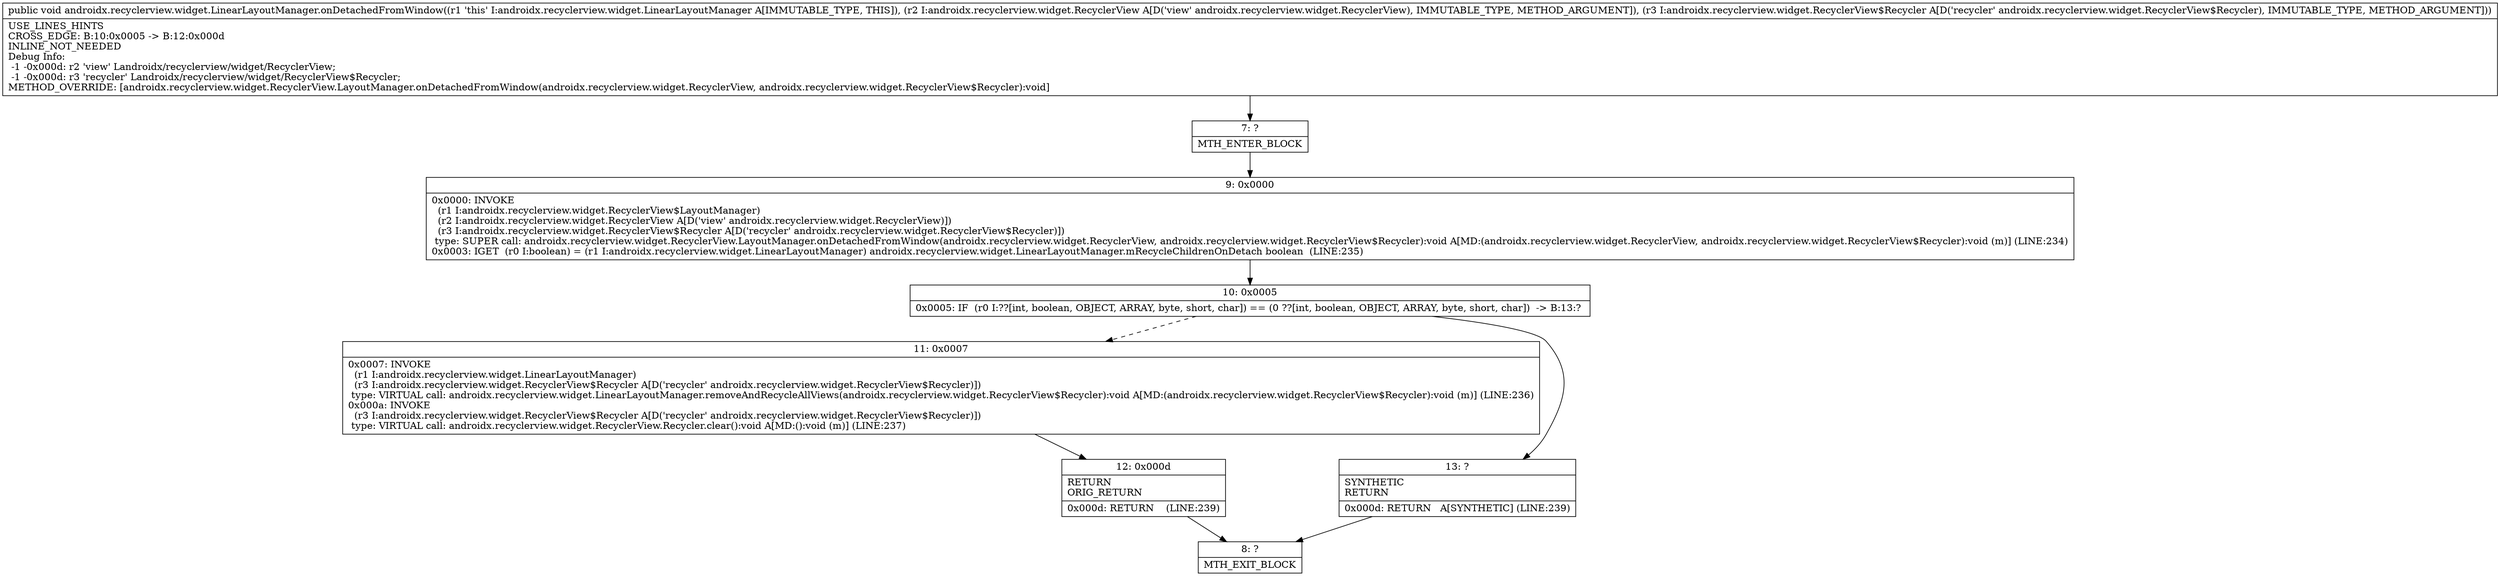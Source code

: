 digraph "CFG forandroidx.recyclerview.widget.LinearLayoutManager.onDetachedFromWindow(Landroidx\/recyclerview\/widget\/RecyclerView;Landroidx\/recyclerview\/widget\/RecyclerView$Recycler;)V" {
Node_7 [shape=record,label="{7\:\ ?|MTH_ENTER_BLOCK\l}"];
Node_9 [shape=record,label="{9\:\ 0x0000|0x0000: INVOKE  \l  (r1 I:androidx.recyclerview.widget.RecyclerView$LayoutManager)\l  (r2 I:androidx.recyclerview.widget.RecyclerView A[D('view' androidx.recyclerview.widget.RecyclerView)])\l  (r3 I:androidx.recyclerview.widget.RecyclerView$Recycler A[D('recycler' androidx.recyclerview.widget.RecyclerView$Recycler)])\l type: SUPER call: androidx.recyclerview.widget.RecyclerView.LayoutManager.onDetachedFromWindow(androidx.recyclerview.widget.RecyclerView, androidx.recyclerview.widget.RecyclerView$Recycler):void A[MD:(androidx.recyclerview.widget.RecyclerView, androidx.recyclerview.widget.RecyclerView$Recycler):void (m)] (LINE:234)\l0x0003: IGET  (r0 I:boolean) = (r1 I:androidx.recyclerview.widget.LinearLayoutManager) androidx.recyclerview.widget.LinearLayoutManager.mRecycleChildrenOnDetach boolean  (LINE:235)\l}"];
Node_10 [shape=record,label="{10\:\ 0x0005|0x0005: IF  (r0 I:??[int, boolean, OBJECT, ARRAY, byte, short, char]) == (0 ??[int, boolean, OBJECT, ARRAY, byte, short, char])  \-\> B:13:? \l}"];
Node_11 [shape=record,label="{11\:\ 0x0007|0x0007: INVOKE  \l  (r1 I:androidx.recyclerview.widget.LinearLayoutManager)\l  (r3 I:androidx.recyclerview.widget.RecyclerView$Recycler A[D('recycler' androidx.recyclerview.widget.RecyclerView$Recycler)])\l type: VIRTUAL call: androidx.recyclerview.widget.LinearLayoutManager.removeAndRecycleAllViews(androidx.recyclerview.widget.RecyclerView$Recycler):void A[MD:(androidx.recyclerview.widget.RecyclerView$Recycler):void (m)] (LINE:236)\l0x000a: INVOKE  \l  (r3 I:androidx.recyclerview.widget.RecyclerView$Recycler A[D('recycler' androidx.recyclerview.widget.RecyclerView$Recycler)])\l type: VIRTUAL call: androidx.recyclerview.widget.RecyclerView.Recycler.clear():void A[MD:():void (m)] (LINE:237)\l}"];
Node_12 [shape=record,label="{12\:\ 0x000d|RETURN\lORIG_RETURN\l|0x000d: RETURN    (LINE:239)\l}"];
Node_8 [shape=record,label="{8\:\ ?|MTH_EXIT_BLOCK\l}"];
Node_13 [shape=record,label="{13\:\ ?|SYNTHETIC\lRETURN\l|0x000d: RETURN   A[SYNTHETIC] (LINE:239)\l}"];
MethodNode[shape=record,label="{public void androidx.recyclerview.widget.LinearLayoutManager.onDetachedFromWindow((r1 'this' I:androidx.recyclerview.widget.LinearLayoutManager A[IMMUTABLE_TYPE, THIS]), (r2 I:androidx.recyclerview.widget.RecyclerView A[D('view' androidx.recyclerview.widget.RecyclerView), IMMUTABLE_TYPE, METHOD_ARGUMENT]), (r3 I:androidx.recyclerview.widget.RecyclerView$Recycler A[D('recycler' androidx.recyclerview.widget.RecyclerView$Recycler), IMMUTABLE_TYPE, METHOD_ARGUMENT]))  | USE_LINES_HINTS\lCROSS_EDGE: B:10:0x0005 \-\> B:12:0x000d\lINLINE_NOT_NEEDED\lDebug Info:\l  \-1 \-0x000d: r2 'view' Landroidx\/recyclerview\/widget\/RecyclerView;\l  \-1 \-0x000d: r3 'recycler' Landroidx\/recyclerview\/widget\/RecyclerView$Recycler;\lMETHOD_OVERRIDE: [androidx.recyclerview.widget.RecyclerView.LayoutManager.onDetachedFromWindow(androidx.recyclerview.widget.RecyclerView, androidx.recyclerview.widget.RecyclerView$Recycler):void]\l}"];
MethodNode -> Node_7;Node_7 -> Node_9;
Node_9 -> Node_10;
Node_10 -> Node_11[style=dashed];
Node_10 -> Node_13;
Node_11 -> Node_12;
Node_12 -> Node_8;
Node_13 -> Node_8;
}

